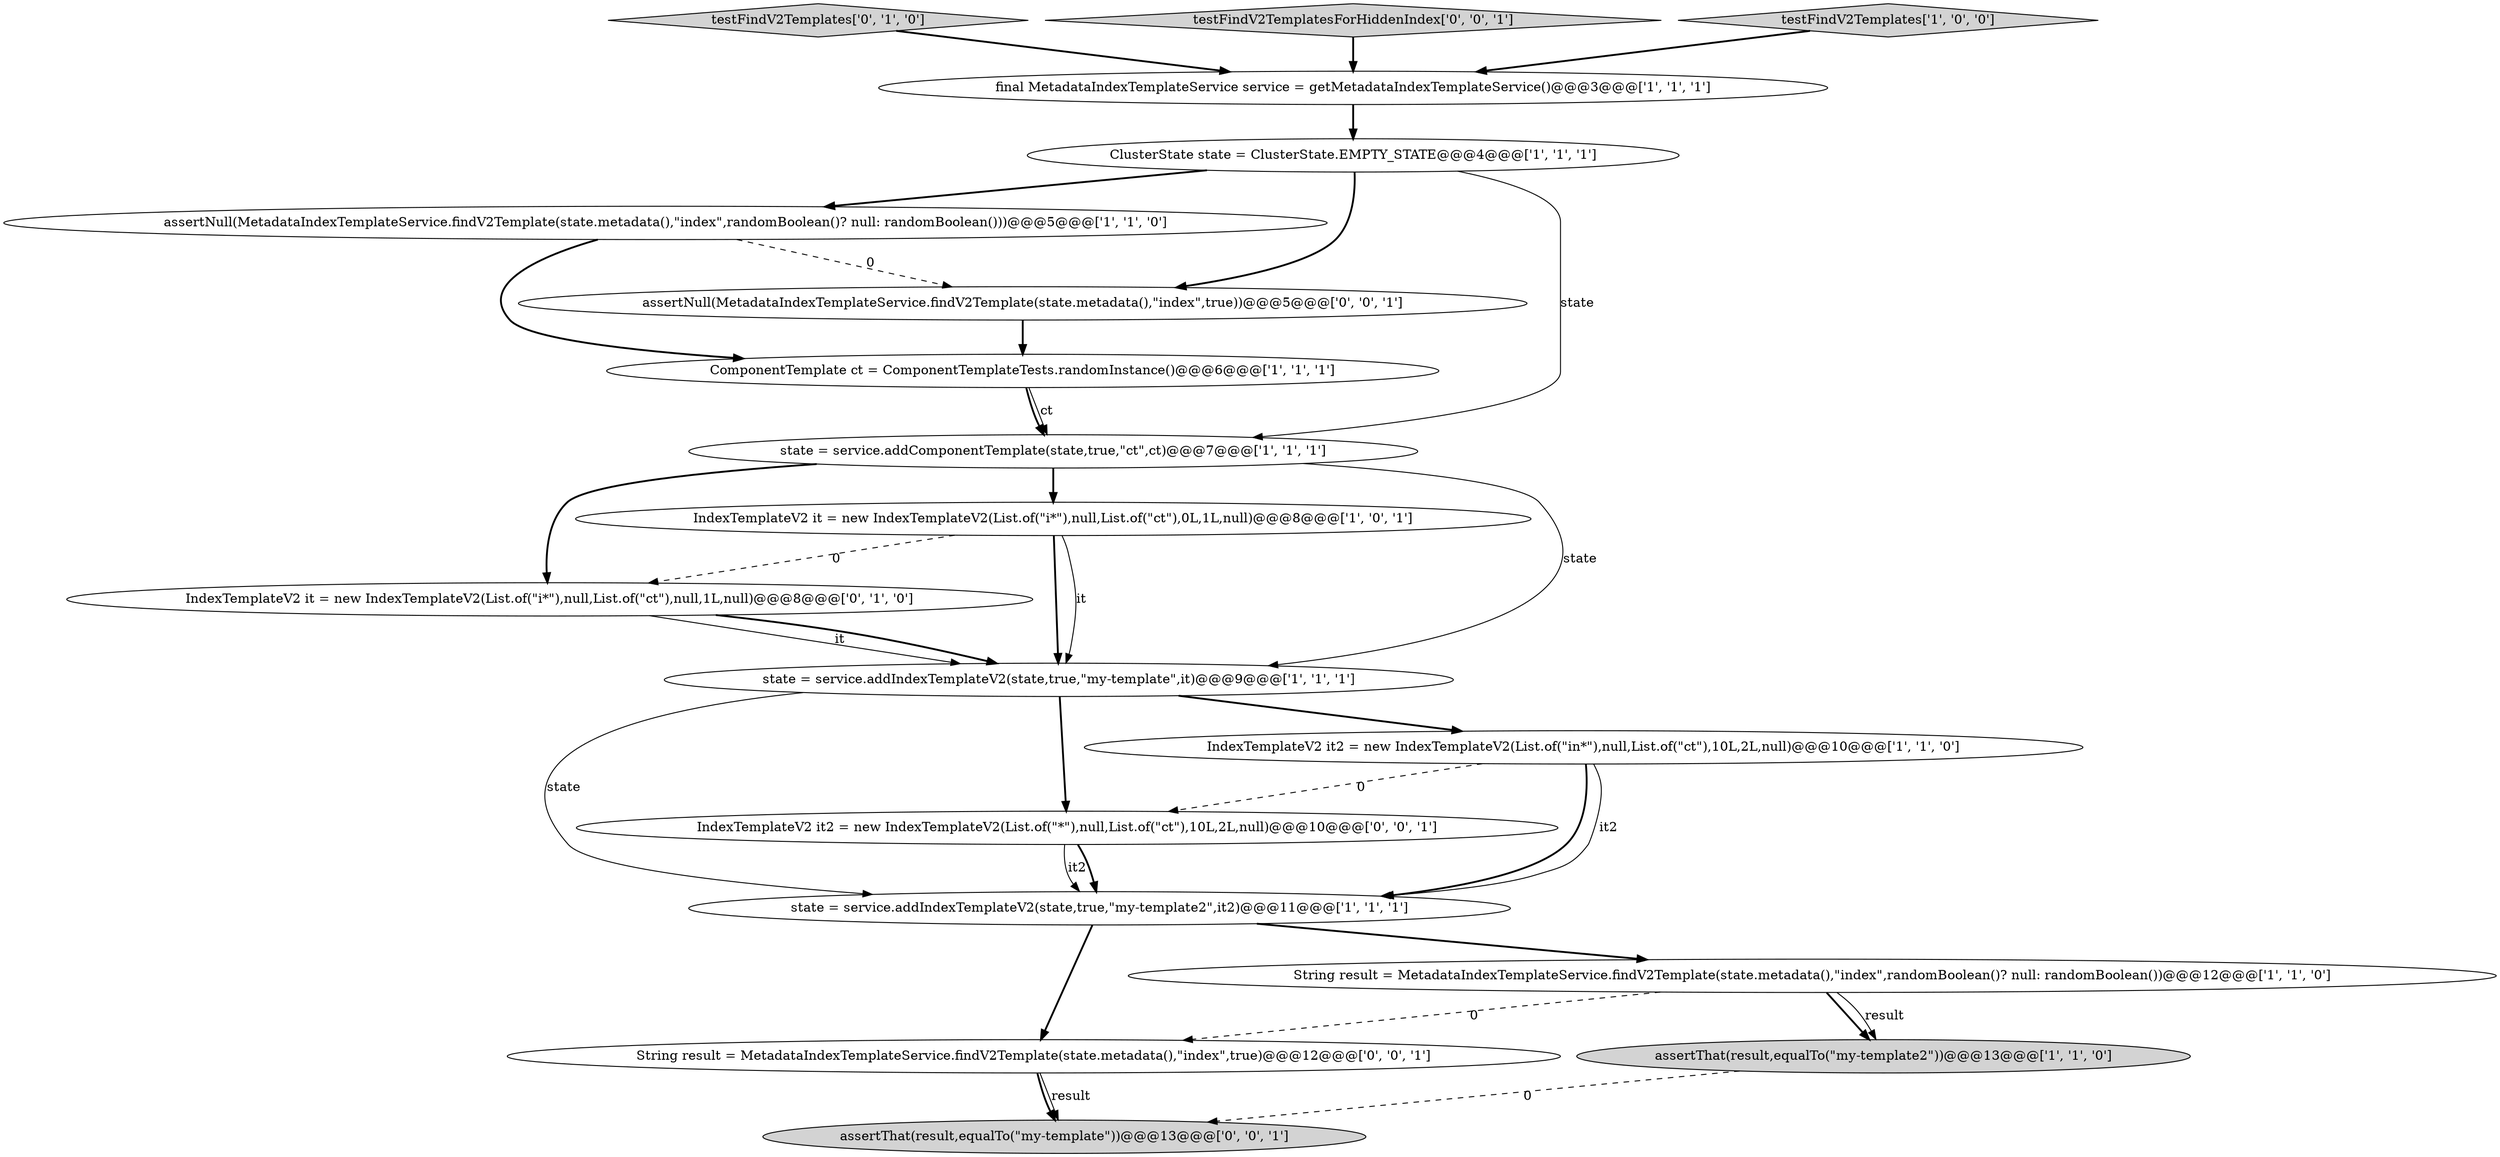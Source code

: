 digraph {
3 [style = filled, label = "assertNull(MetadataIndexTemplateService.findV2Template(state.metadata(),\"index\",randomBoolean()? null: randomBoolean()))@@@5@@@['1', '1', '0']", fillcolor = white, shape = ellipse image = "AAA0AAABBB1BBB"];
11 [style = filled, label = "state = service.addIndexTemplateV2(state,true,\"my-template2\",it2)@@@11@@@['1', '1', '1']", fillcolor = white, shape = ellipse image = "AAA0AAABBB1BBB"];
16 [style = filled, label = "IndexTemplateV2 it2 = new IndexTemplateV2(List.of(\"*\"),null,List.of(\"ct\"),10L,2L,null)@@@10@@@['0', '0', '1']", fillcolor = white, shape = ellipse image = "AAA0AAABBB3BBB"];
13 [style = filled, label = "testFindV2Templates['0', '1', '0']", fillcolor = lightgray, shape = diamond image = "AAA0AAABBB2BBB"];
12 [style = filled, label = "IndexTemplateV2 it = new IndexTemplateV2(List.of(\"i*\"),null,List.of(\"ct\"),null,1L,null)@@@8@@@['0', '1', '0']", fillcolor = white, shape = ellipse image = "AAA1AAABBB2BBB"];
1 [style = filled, label = "assertThat(result,equalTo(\"my-template2\"))@@@13@@@['1', '1', '0']", fillcolor = lightgray, shape = ellipse image = "AAA0AAABBB1BBB"];
6 [style = filled, label = "ComponentTemplate ct = ComponentTemplateTests.randomInstance()@@@6@@@['1', '1', '1']", fillcolor = white, shape = ellipse image = "AAA0AAABBB1BBB"];
7 [style = filled, label = "ClusterState state = ClusterState.EMPTY_STATE@@@4@@@['1', '1', '1']", fillcolor = white, shape = ellipse image = "AAA0AAABBB1BBB"];
9 [style = filled, label = "final MetadataIndexTemplateService service = getMetadataIndexTemplateService()@@@3@@@['1', '1', '1']", fillcolor = white, shape = ellipse image = "AAA0AAABBB1BBB"];
0 [style = filled, label = "IndexTemplateV2 it = new IndexTemplateV2(List.of(\"i*\"),null,List.of(\"ct\"),0L,1L,null)@@@8@@@['1', '0', '1']", fillcolor = white, shape = ellipse image = "AAA0AAABBB1BBB"];
10 [style = filled, label = "IndexTemplateV2 it2 = new IndexTemplateV2(List.of(\"in*\"),null,List.of(\"ct\"),10L,2L,null)@@@10@@@['1', '1', '0']", fillcolor = white, shape = ellipse image = "AAA0AAABBB1BBB"];
8 [style = filled, label = "state = service.addIndexTemplateV2(state,true,\"my-template\",it)@@@9@@@['1', '1', '1']", fillcolor = white, shape = ellipse image = "AAA0AAABBB1BBB"];
15 [style = filled, label = "assertNull(MetadataIndexTemplateService.findV2Template(state.metadata(),\"index\",true))@@@5@@@['0', '0', '1']", fillcolor = white, shape = ellipse image = "AAA0AAABBB3BBB"];
4 [style = filled, label = "state = service.addComponentTemplate(state,true,\"ct\",ct)@@@7@@@['1', '1', '1']", fillcolor = white, shape = ellipse image = "AAA0AAABBB1BBB"];
17 [style = filled, label = "assertThat(result,equalTo(\"my-template\"))@@@13@@@['0', '0', '1']", fillcolor = lightgray, shape = ellipse image = "AAA0AAABBB3BBB"];
18 [style = filled, label = "testFindV2TemplatesForHiddenIndex['0', '0', '1']", fillcolor = lightgray, shape = diamond image = "AAA0AAABBB3BBB"];
14 [style = filled, label = "String result = MetadataIndexTemplateService.findV2Template(state.metadata(),\"index\",true)@@@12@@@['0', '0', '1']", fillcolor = white, shape = ellipse image = "AAA0AAABBB3BBB"];
5 [style = filled, label = "String result = MetadataIndexTemplateService.findV2Template(state.metadata(),\"index\",randomBoolean()? null: randomBoolean())@@@12@@@['1', '1', '0']", fillcolor = white, shape = ellipse image = "AAA0AAABBB1BBB"];
2 [style = filled, label = "testFindV2Templates['1', '0', '0']", fillcolor = lightgray, shape = diamond image = "AAA0AAABBB1BBB"];
8->16 [style = bold, label=""];
0->12 [style = dashed, label="0"];
14->17 [style = bold, label=""];
14->17 [style = solid, label="result"];
7->4 [style = solid, label="state"];
6->4 [style = bold, label=""];
5->14 [style = dashed, label="0"];
4->8 [style = solid, label="state"];
5->1 [style = bold, label=""];
16->11 [style = solid, label="it2"];
10->11 [style = bold, label=""];
0->8 [style = bold, label=""];
11->14 [style = bold, label=""];
15->6 [style = bold, label=""];
3->6 [style = bold, label=""];
8->11 [style = solid, label="state"];
7->3 [style = bold, label=""];
0->8 [style = solid, label="it"];
2->9 [style = bold, label=""];
10->16 [style = dashed, label="0"];
18->9 [style = bold, label=""];
12->8 [style = solid, label="it"];
10->11 [style = solid, label="it2"];
4->12 [style = bold, label=""];
3->15 [style = dashed, label="0"];
5->1 [style = solid, label="result"];
7->15 [style = bold, label=""];
13->9 [style = bold, label=""];
1->17 [style = dashed, label="0"];
16->11 [style = bold, label=""];
12->8 [style = bold, label=""];
8->10 [style = bold, label=""];
4->0 [style = bold, label=""];
11->5 [style = bold, label=""];
6->4 [style = solid, label="ct"];
9->7 [style = bold, label=""];
}
